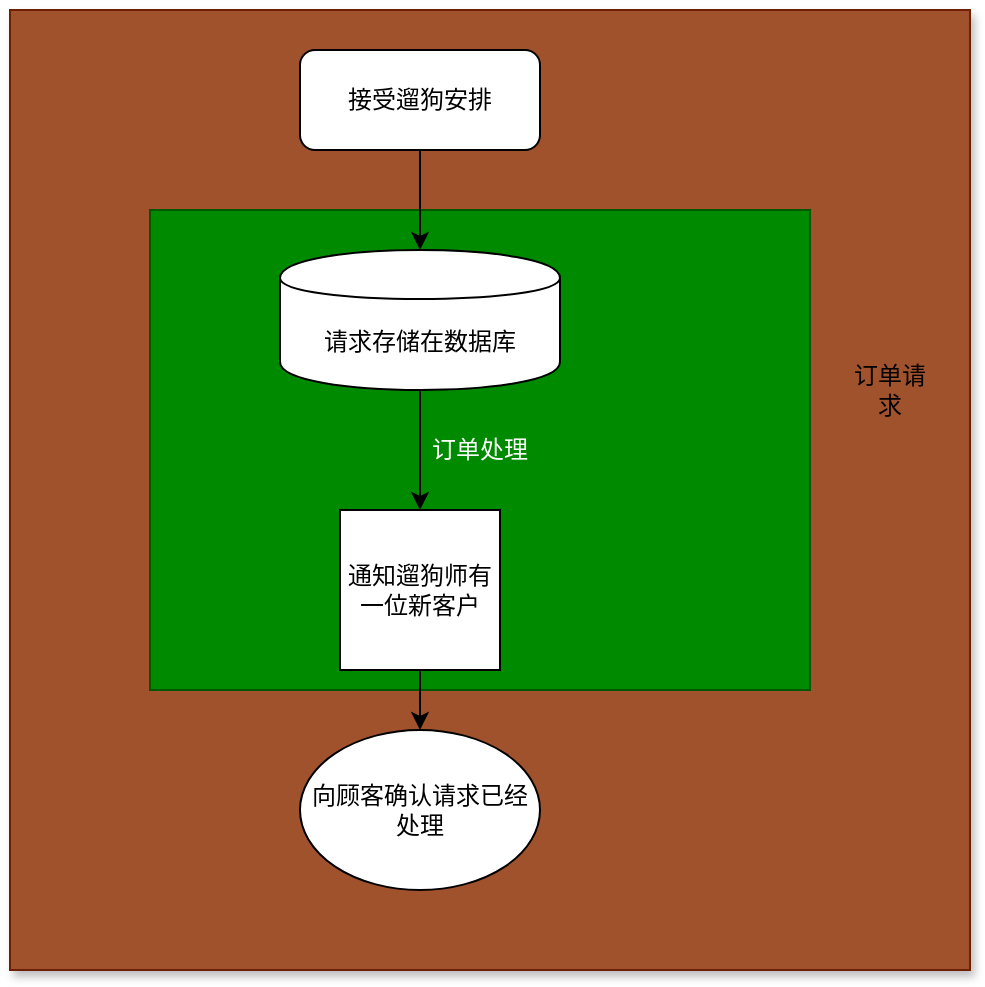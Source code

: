 <mxfile version="13.1.3">
    <diagram id="6hGFLwfOUW9BJ-s0fimq" name="Page-1">
        <mxGraphModel dx="822" dy="500" grid="1" gridSize="10" guides="1" tooltips="1" connect="1" arrows="1" fold="1" page="1" pageScale="1" pageWidth="827" pageHeight="1169" math="0" shadow="0">
            <root>
                <mxCell id="0"/>
                <mxCell id="1" parent="0"/>
                <mxCell id="12" value="" style="whiteSpace=wrap;html=1;aspect=fixed;fontFamily=Verdana;shadow=1;fillColor=#a0522d;strokeColor=#6D1F00;fontColor=#ffffff;" vertex="1" parent="1">
                    <mxGeometry x="40" y="10" width="480" height="480" as="geometry"/>
                </mxCell>
                <mxCell id="2" value="订单处理" style="rounded=0;whiteSpace=wrap;html=1;fontFamily=Verdana;fillColor=#008a00;strokeColor=#005700;fontColor=#ffffff;" vertex="1" parent="1">
                    <mxGeometry x="110" y="110" width="330" height="240" as="geometry"/>
                </mxCell>
                <mxCell id="5" style="edgeStyle=orthogonalEdgeStyle;rounded=0;orthogonalLoop=1;jettySize=auto;html=1;fontFamily=Verdana;" edge="1" parent="1" source="4" target="6">
                    <mxGeometry relative="1" as="geometry"/>
                </mxCell>
                <mxCell id="4" value="接受遛狗安排" style="rounded=1;whiteSpace=wrap;html=1;fontFamily=Verdana;" vertex="1" parent="1">
                    <mxGeometry x="185" y="30" width="120" height="50" as="geometry"/>
                </mxCell>
                <mxCell id="8" style="edgeStyle=orthogonalEdgeStyle;rounded=0;orthogonalLoop=1;jettySize=auto;html=1;fontFamily=Verdana;" edge="1" parent="1" source="6" target="7">
                    <mxGeometry relative="1" as="geometry"/>
                </mxCell>
                <mxCell id="6" value="请求存储在数据库" style="shape=cylinder;whiteSpace=wrap;html=1;boundedLbl=1;backgroundOutline=1;fontFamily=Verdana;" vertex="1" parent="1">
                    <mxGeometry x="175" y="130" width="140" height="70" as="geometry"/>
                </mxCell>
                <mxCell id="10" style="edgeStyle=orthogonalEdgeStyle;rounded=0;orthogonalLoop=1;jettySize=auto;html=1;entryX=0.5;entryY=0;entryDx=0;entryDy=0;fontFamily=Verdana;" edge="1" parent="1" source="7" target="9">
                    <mxGeometry relative="1" as="geometry"/>
                </mxCell>
                <mxCell id="7" value="通知遛狗师有一位新客户" style="whiteSpace=wrap;html=1;aspect=fixed;fontFamily=Verdana;" vertex="1" parent="1">
                    <mxGeometry x="205" y="260" width="80" height="80" as="geometry"/>
                </mxCell>
                <mxCell id="9" value="向顾客确认请求已经处理" style="ellipse;whiteSpace=wrap;html=1;fontFamily=Verdana;" vertex="1" parent="1">
                    <mxGeometry x="185" y="370" width="120" height="80" as="geometry"/>
                </mxCell>
                <mxCell id="11" value="订单请求" style="text;html=1;strokeColor=none;fillColor=none;align=center;verticalAlign=middle;whiteSpace=wrap;rounded=0;fontFamily=Verdana;" vertex="1" parent="1">
                    <mxGeometry x="460" y="190" width="40" height="20" as="geometry"/>
                </mxCell>
            </root>
        </mxGraphModel>
    </diagram>
</mxfile>